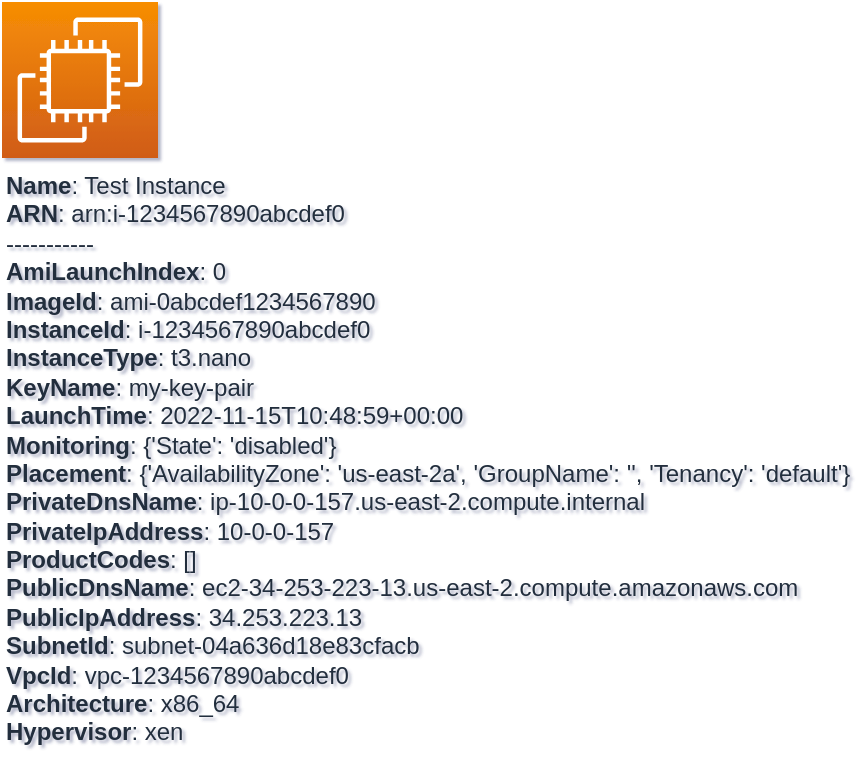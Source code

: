<mxfile type="MultiCloud">
	<diagram id="diagram_1" name="AWS components">
		<mxGraphModel dx="1015" dy="661" grid="1" gridSize="10" guides="1" tooltips="1" connect="1" arrows="1" fold="1" page="1" pageScale="1" pageWidth="850" pageHeight="1100" math="0" shadow="1">
			<root>
				<mxCell id="0"/>
				<mxCell id="1" parent="0"/>
				<mxCell id="vertex:ec2:arn:i-1234567890abcdef0" value="&lt;b&gt;Name&lt;/b&gt;: Test Instance&lt;BR&gt;&lt;b&gt;ARN&lt;/b&gt;: arn:i-1234567890abcdef0&lt;BR&gt;-----------&lt;BR&gt;&lt;b&gt;AmiLaunchIndex&lt;/b&gt;: 0&lt;BR&gt;&lt;b&gt;ImageId&lt;/b&gt;: ami-0abcdef1234567890&lt;BR&gt;&lt;b&gt;InstanceId&lt;/b&gt;: i-1234567890abcdef0&lt;BR&gt;&lt;b&gt;InstanceType&lt;/b&gt;: t3.nano&lt;BR&gt;&lt;b&gt;KeyName&lt;/b&gt;: my-key-pair&lt;BR&gt;&lt;b&gt;LaunchTime&lt;/b&gt;: 2022-11-15T10:48:59+00:00&lt;BR&gt;&lt;b&gt;Monitoring&lt;/b&gt;: {'State': 'disabled'}&lt;BR&gt;&lt;b&gt;Placement&lt;/b&gt;: {'AvailabilityZone': 'us-east-2a', 'GroupName': '', 'Tenancy': 'default'}&lt;BR&gt;&lt;b&gt;PrivateDnsName&lt;/b&gt;: ip-10-0-0-157.us-east-2.compute.internal&lt;BR&gt;&lt;b&gt;PrivateIpAddress&lt;/b&gt;: 10-0-0-157&lt;BR&gt;&lt;b&gt;ProductCodes&lt;/b&gt;: []&lt;BR&gt;&lt;b&gt;PublicDnsName&lt;/b&gt;: ec2-34-253-223-13.us-east-2.compute.amazonaws.com&lt;BR&gt;&lt;b&gt;PublicIpAddress&lt;/b&gt;: 34.253.223.13&lt;BR&gt;&lt;b&gt;SubnetId&lt;/b&gt;: subnet-04a636d18e83cfacb&lt;BR&gt;&lt;b&gt;VpcId&lt;/b&gt;: vpc-1234567890abcdef0&lt;BR&gt;&lt;b&gt;Architecture&lt;/b&gt;: x86_64&lt;BR&gt;&lt;b&gt;Hypervisor&lt;/b&gt;: xen" style="sketch=0;outlineConnect=0;fontColor=#232F3E;gradientColor=#F78E04;gradientDirection=north;fillColor=#D05C17;strokeColor=#ffffff;dashed=0;verticalLabelPosition=bottom;verticalAlign=top;align=left;html=1;fontSize=12;fontStyle=0;aspect=fixed;shape=mxgraph.aws4.resourceIcon;resIcon=mxgraph.aws4.ec2;" parent="1" vertex="1">
					<mxGeometry width="78" height="78" as="geometry"/>
				</mxCell>
			</root>
		</mxGraphModel>
	</diagram>
</mxfile>